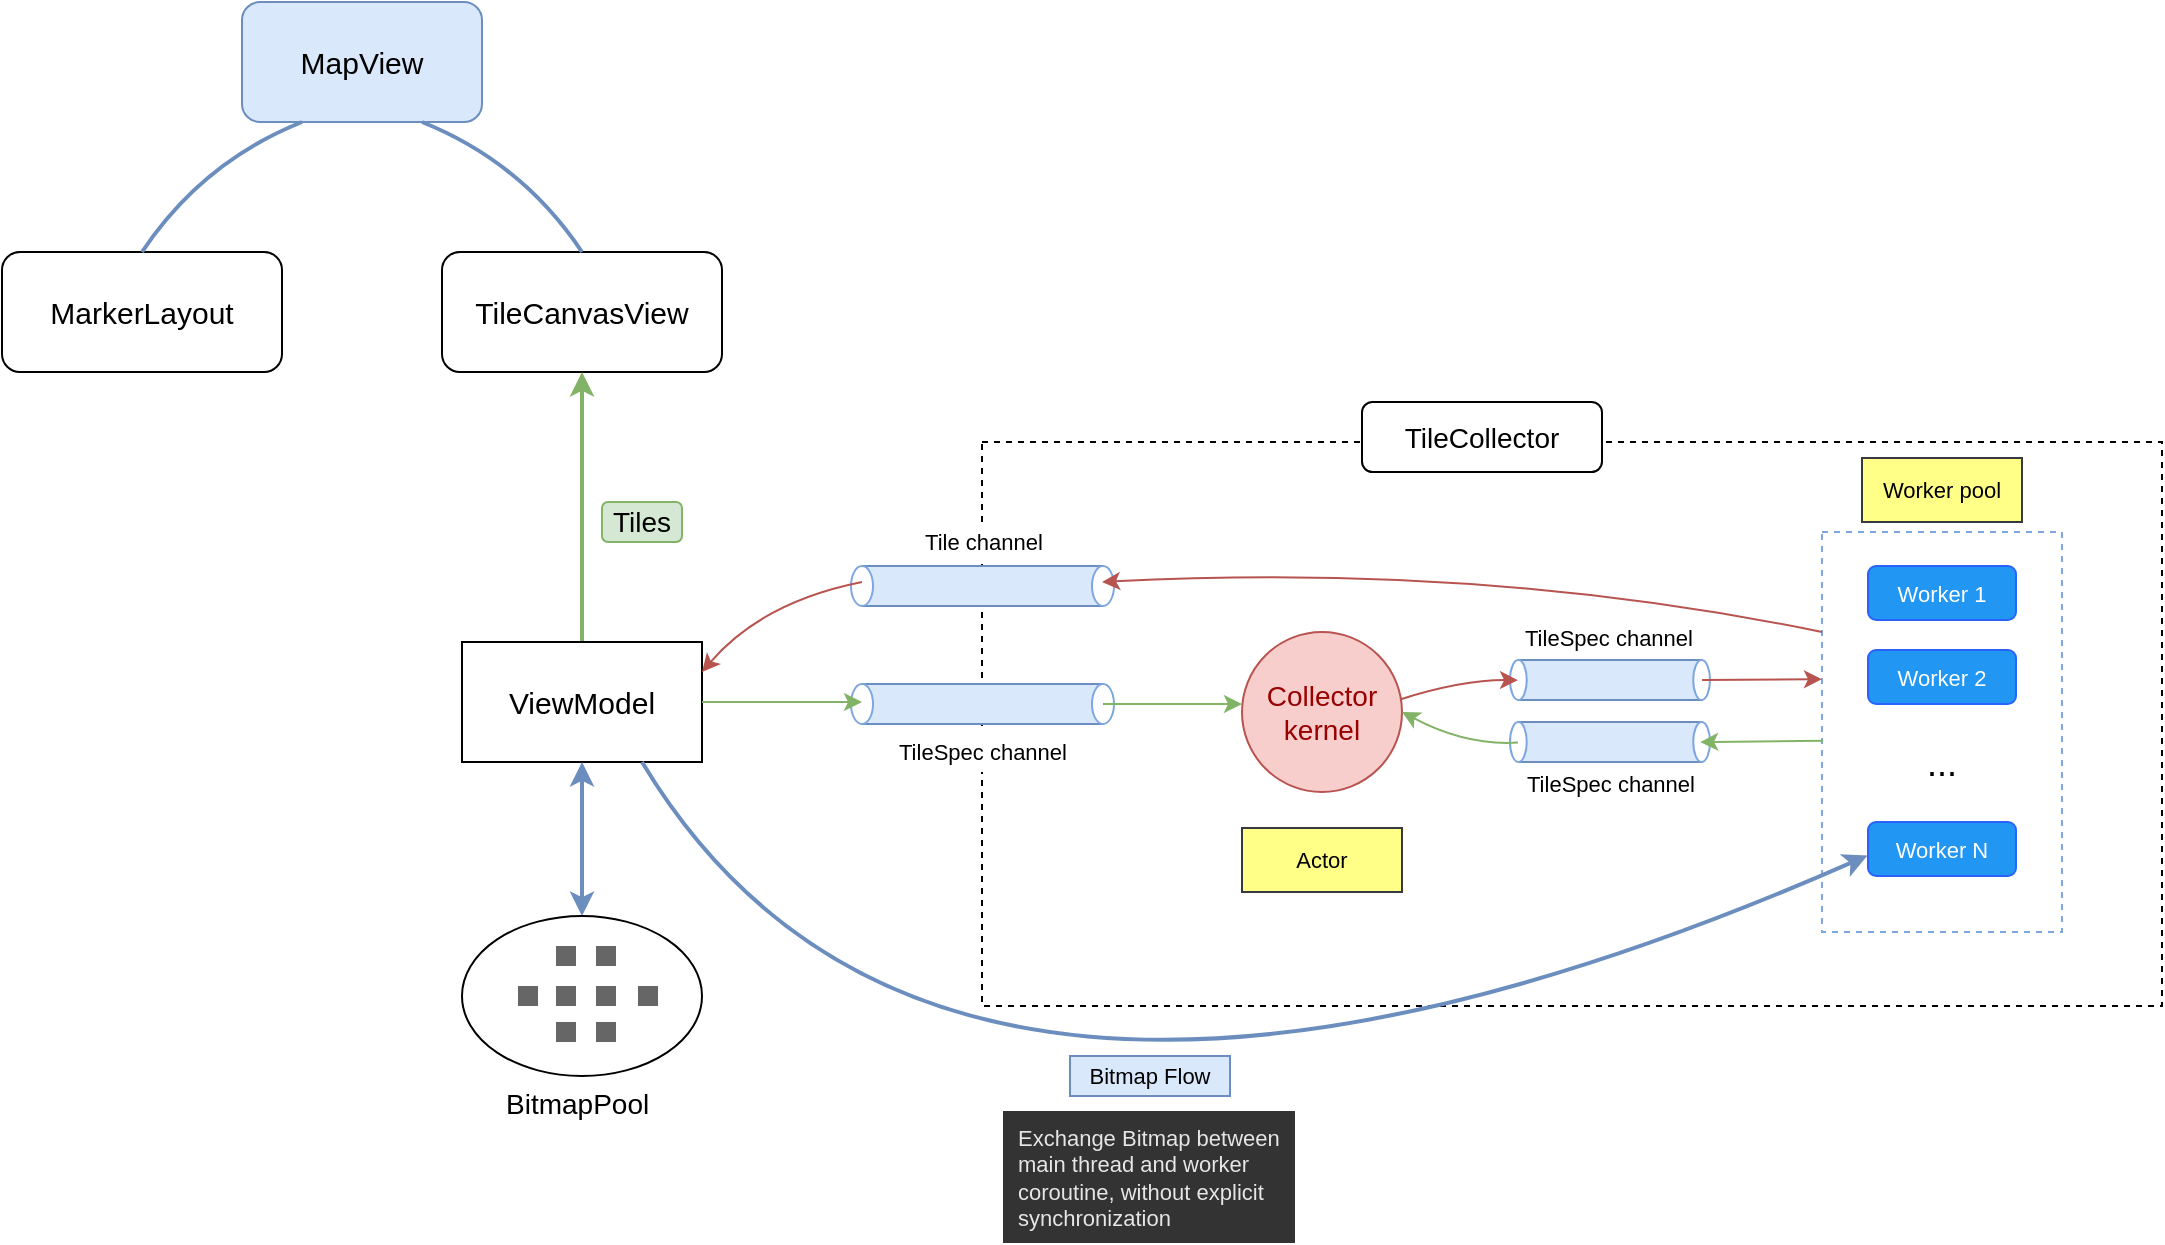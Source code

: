 <mxfile version="12.2.4" type="device" pages="1"><diagram name="Page-1" id="b33cb84f-bf7a-9ccf-f142-242d16432e5d"><mxGraphModel dx="1653" dy="945" grid="1" gridSize="10" guides="1" tooltips="1" connect="1" arrows="1" fold="1" page="1" pageScale="1.5" pageWidth="1169" pageHeight="826" background="#ffffff" math="0" shadow="0"><root><mxCell id="0" style=";html=1;"/><mxCell id="1" style=";html=1;" parent="0"/><mxCell id="uWpwz28FaIyUqnYT2B8f-2" value="&lt;font style=&quot;font-size: 15px&quot;&gt;MapView&lt;/font&gt;" style="rounded=1;whiteSpace=wrap;html=1;fillColor=#dae8fc;strokeColor=#6c8ebf;" parent="1" vertex="1"><mxGeometry x="780" y="180" width="120" height="60" as="geometry"/></mxCell><mxCell id="uWpwz28FaIyUqnYT2B8f-3" value="&lt;font style=&quot;font-size: 15px&quot;&gt;TileCanvasView&lt;br&gt;&lt;/font&gt;" style="rounded=1;whiteSpace=wrap;html=1;" parent="1" vertex="1"><mxGeometry x="880" y="305" width="140" height="60" as="geometry"/></mxCell><mxCell id="uWpwz28FaIyUqnYT2B8f-4" value="" style="endArrow=classic;html=1;entryX=0.5;entryY=1;entryDx=0;entryDy=0;exitX=0.5;exitY=0;exitDx=0;exitDy=0;fillColor=#d5e8d4;strokeColor=#82b366;strokeWidth=2;startArrow=none;startFill=0;endFill=1;" parent="1" source="uWpwz28FaIyUqnYT2B8f-8" target="uWpwz28FaIyUqnYT2B8f-3" edge="1"><mxGeometry width="50" height="50" relative="1" as="geometry"><mxPoint x="110" y="1180" as="sourcePoint"/><mxPoint x="160" y="1130" as="targetPoint"/></mxGeometry></mxCell><mxCell id="uWpwz28FaIyUqnYT2B8f-5" value="" style="endArrow=none;html=1;entryX=0.75;entryY=1;entryDx=0;entryDy=0;exitX=0.5;exitY=0;exitDx=0;exitDy=0;curved=1;fillColor=#dae8fc;strokeColor=#6c8ebf;strokeWidth=2;" parent="1" source="uWpwz28FaIyUqnYT2B8f-3" target="uWpwz28FaIyUqnYT2B8f-2" edge="1"><mxGeometry width="50" height="50" relative="1" as="geometry"><mxPoint x="110" y="1250" as="sourcePoint"/><mxPoint x="770" y="650" as="targetPoint"/><Array as="points"><mxPoint x="920" y="260"/></Array></mxGeometry></mxCell><mxCell id="uWpwz28FaIyUqnYT2B8f-8" value="&lt;font style=&quot;font-size: 15px&quot;&gt;ViewModel&lt;/font&gt;&lt;br&gt;" style="rounded=0;whiteSpace=wrap;html=1;" parent="1" vertex="1"><mxGeometry x="890" y="500" width="120" height="60" as="geometry"/></mxCell><mxCell id="uWpwz28FaIyUqnYT2B8f-9" value="Tiles" style="text;html=1;align=center;verticalAlign=middle;whiteSpace=wrap;rounded=1;fontSize=14;fillColor=#d5e8d4;strokeColor=#82b366;" parent="1" vertex="1"><mxGeometry x="960" y="430" width="40" height="20" as="geometry"/></mxCell><mxCell id="uWpwz28FaIyUqnYT2B8f-24" value="BitmapPool&lt;br&gt;" style="text;html=1;resizable=0;points=[];autosize=1;align=left;verticalAlign=top;spacingTop=-4;fontSize=14;" parent="1" vertex="1"><mxGeometry x="910" y="720" width="90" height="20" as="geometry"/></mxCell><mxCell id="uWpwz28FaIyUqnYT2B8f-26" value="" style="endArrow=classic;html=1;strokeWidth=2;fontSize=14;entryX=0.5;entryY=1;entryDx=0;entryDy=0;fillColor=#dae8fc;strokeColor=#6c8ebf;exitX=0.5;exitY=0;exitDx=0;exitDy=0;startArrow=classic;startFill=1;" parent="1" source="uWpwz28FaIyUqnYT2B8f-14" target="uWpwz28FaIyUqnYT2B8f-8" edge="1"><mxGeometry width="50" height="50" relative="1" as="geometry"><mxPoint x="970" y="610" as="sourcePoint"/><mxPoint x="1360.161" y="339.839" as="targetPoint"/></mxGeometry></mxCell><mxCell id="uWpwz28FaIyUqnYT2B8f-27" value="" style="rounded=0;whiteSpace=wrap;html=1;fontSize=14;dashed=1;" parent="1" vertex="1"><mxGeometry x="1150" y="400" width="590" height="282" as="geometry"/></mxCell><mxCell id="uWpwz28FaIyUqnYT2B8f-28" value="TileCollector" style="rounded=1;whiteSpace=wrap;html=1;fontSize=14;" parent="1" vertex="1"><mxGeometry x="1340" y="380" width="120" height="35" as="geometry"/></mxCell><mxCell id="uWpwz28FaIyUqnYT2B8f-18" value="" style="whiteSpace=wrap;html=1;rounded=0;shadow=0;strokeWidth=1;fillColor=#666666;fontSize=24;align=right;strokeColor=none;" parent="1" vertex="1"><mxGeometry x="981" y="657" width="10" height="10" as="geometry"/></mxCell><mxCell id="uWpwz28FaIyUqnYT2B8f-14" value="" style="ellipse;whiteSpace=wrap;html=1;" parent="1" vertex="1"><mxGeometry x="890" y="637" width="120" height="80" as="geometry"/></mxCell><mxCell id="2a5a01dd2e413fbf-12" value="" style="whiteSpace=wrap;html=1;rounded=0;shadow=0;strokeWidth=1;fillColor=#666666;fontSize=24;align=right;strokeColor=none;" parent="1" vertex="1"><mxGeometry x="937" y="652" width="10" height="10" as="geometry"/></mxCell><mxCell id="uWpwz28FaIyUqnYT2B8f-15" value="" style="whiteSpace=wrap;html=1;rounded=0;shadow=0;strokeWidth=1;fillColor=#666666;fontSize=24;align=right;strokeColor=none;" parent="1" vertex="1"><mxGeometry x="957" y="652" width="10" height="10" as="geometry"/></mxCell><mxCell id="uWpwz28FaIyUqnYT2B8f-17" value="" style="whiteSpace=wrap;html=1;rounded=0;shadow=0;strokeWidth=1;fillColor=#666666;fontSize=24;align=right;strokeColor=none;" parent="1" vertex="1"><mxGeometry x="918" y="672" width="10" height="10" as="geometry"/></mxCell><mxCell id="uWpwz28FaIyUqnYT2B8f-19" value="" style="whiteSpace=wrap;html=1;rounded=0;shadow=0;strokeWidth=1;fillColor=#666666;fontSize=24;align=right;strokeColor=none;" parent="1" vertex="1"><mxGeometry x="978" y="672" width="10" height="10" as="geometry"/></mxCell><mxCell id="uWpwz28FaIyUqnYT2B8f-20" value="" style="whiteSpace=wrap;html=1;rounded=0;shadow=0;strokeWidth=1;fillColor=#666666;fontSize=24;align=right;strokeColor=none;" parent="1" vertex="1"><mxGeometry x="937" y="672" width="10" height="10" as="geometry"/></mxCell><mxCell id="uWpwz28FaIyUqnYT2B8f-21" value="" style="whiteSpace=wrap;html=1;rounded=0;shadow=0;strokeWidth=1;fillColor=#666666;fontSize=24;align=right;strokeColor=none;" parent="1" vertex="1"><mxGeometry x="957" y="672" width="10" height="10" as="geometry"/></mxCell><mxCell id="uWpwz28FaIyUqnYT2B8f-22" value="" style="whiteSpace=wrap;html=1;rounded=0;shadow=0;strokeWidth=1;fillColor=#666666;fontSize=24;align=right;strokeColor=none;" parent="1" vertex="1"><mxGeometry x="937" y="690" width="10" height="10" as="geometry"/></mxCell><mxCell id="uWpwz28FaIyUqnYT2B8f-23" value="" style="whiteSpace=wrap;html=1;rounded=0;shadow=0;strokeWidth=1;fillColor=#666666;fontSize=24;align=right;strokeColor=none;" parent="1" vertex="1"><mxGeometry x="957" y="690" width="10" height="10" as="geometry"/></mxCell><mxCell id="uWpwz28FaIyUqnYT2B8f-44" value="" style="group" parent="1" vertex="1" connectable="0"><mxGeometry x="1084.5" y="521" width="131.5" height="20" as="geometry"/></mxCell><mxCell id="uWpwz28FaIyUqnYT2B8f-41" value="" style="rounded=0;whiteSpace=wrap;html=1;fillColor=#dae8fc;strokeColor=#6c8ebf;" parent="uWpwz28FaIyUqnYT2B8f-44" vertex="1"><mxGeometry x="6" width="120" height="20" as="geometry"/></mxCell><mxCell id="uWpwz28FaIyUqnYT2B8f-38" value="" style="ellipse;whiteSpace=wrap;html=1;rounded=1;fontSize=14;strokeColor=#7EA6E0;" parent="uWpwz28FaIyUqnYT2B8f-44" vertex="1"><mxGeometry width="11" height="20" as="geometry"/></mxCell><mxCell id="uWpwz28FaIyUqnYT2B8f-43" value="" style="ellipse;whiteSpace=wrap;html=1;rounded=1;fontSize=14;strokeColor=#7EA6E0;" parent="uWpwz28FaIyUqnYT2B8f-44" vertex="1"><mxGeometry x="120.5" width="11" height="20" as="geometry"/></mxCell><mxCell id="uWpwz28FaIyUqnYT2B8f-45" value="&lt;font color=&quot;#990000&quot;&gt;Collector&lt;br&gt;kernel&lt;br&gt;&lt;/font&gt;" style="ellipse;whiteSpace=wrap;html=1;aspect=fixed;rounded=1;fillColor=#f8cecc;fontSize=14;strokeColor=#b85450;" parent="1" vertex="1"><mxGeometry x="1280" y="495" width="80" height="80" as="geometry"/></mxCell><mxCell id="uWpwz28FaIyUqnYT2B8f-51" value="" style="group" parent="1" vertex="1" connectable="0"><mxGeometry x="1084.5" y="462" width="131.5" height="20" as="geometry"/></mxCell><mxCell id="uWpwz28FaIyUqnYT2B8f-52" value="" style="rounded=0;whiteSpace=wrap;html=1;fillColor=#dae8fc;strokeColor=#6c8ebf;" parent="uWpwz28FaIyUqnYT2B8f-51" vertex="1"><mxGeometry x="6" width="120" height="20" as="geometry"/></mxCell><mxCell id="uWpwz28FaIyUqnYT2B8f-53" value="" style="ellipse;whiteSpace=wrap;html=1;rounded=1;fontSize=14;strokeColor=#7EA6E0;" parent="uWpwz28FaIyUqnYT2B8f-51" vertex="1"><mxGeometry width="11" height="20" as="geometry"/></mxCell><mxCell id="uWpwz28FaIyUqnYT2B8f-54" value="" style="ellipse;whiteSpace=wrap;html=1;rounded=1;fontSize=14;strokeColor=#7EA6E0;" parent="uWpwz28FaIyUqnYT2B8f-51" vertex="1"><mxGeometry x="120.5" width="11" height="20" as="geometry"/></mxCell><mxCell id="uWpwz28FaIyUqnYT2B8f-58" value="TileSpec channel" style="text;html=1;align=center;verticalAlign=middle;whiteSpace=wrap;rounded=0;fontSize=11;fillColor=#ffffff;gradientColor=#ffffff;" parent="1" vertex="1"><mxGeometry x="1100.5" y="545" width="99" height="20" as="geometry"/></mxCell><mxCell id="uWpwz28FaIyUqnYT2B8f-59" value="&lt;font style=&quot;font-size: 11px;&quot;&gt;Tile channel&lt;/font&gt;" style="text;html=1;align=center;verticalAlign=middle;whiteSpace=wrap;rounded=0;fontSize=11;fillColor=#ffffff;" parent="1" vertex="1"><mxGeometry x="1110.5" y="440" width="80" height="20" as="geometry"/></mxCell><mxCell id="uWpwz28FaIyUqnYT2B8f-61" value="" style="rounded=0;whiteSpace=wrap;html=1;strokeColor=#7EA6E0;fillColor=#ffffff;gradientColor=#ffffff;fontSize=11;dashed=1;" parent="1" vertex="1"><mxGeometry x="1570" y="445" width="120" height="200" as="geometry"/></mxCell><mxCell id="uWpwz28FaIyUqnYT2B8f-64" value="Actor" style="rounded=0;whiteSpace=wrap;html=1;strokeColor=#36393d;fillColor=#ffff88;fontSize=11;" parent="1" vertex="1"><mxGeometry x="1280" y="593" width="80" height="32" as="geometry"/></mxCell><mxCell id="uWpwz28FaIyUqnYT2B8f-65" value="Worker pool" style="rounded=0;whiteSpace=wrap;html=1;strokeColor=#36393d;fillColor=#ffff88;fontSize=11;" parent="1" vertex="1"><mxGeometry x="1590" y="408" width="80" height="32" as="geometry"/></mxCell><mxCell id="uWpwz28FaIyUqnYT2B8f-66" value="" style="group" parent="1" vertex="1" connectable="0"><mxGeometry x="1414" y="509" width="100" height="20" as="geometry"/></mxCell><mxCell id="uWpwz28FaIyUqnYT2B8f-67" value="" style="rounded=0;whiteSpace=wrap;html=1;fillColor=#dae8fc;strokeColor=#6c8ebf;" parent="uWpwz28FaIyUqnYT2B8f-66" vertex="1"><mxGeometry x="4.563" width="91.255" height="20" as="geometry"/></mxCell><mxCell id="uWpwz28FaIyUqnYT2B8f-68" value="" style="ellipse;whiteSpace=wrap;html=1;rounded=1;fontSize=14;strokeColor=#7EA6E0;" parent="uWpwz28FaIyUqnYT2B8f-66" vertex="1"><mxGeometry width="8.365" height="20" as="geometry"/></mxCell><mxCell id="uWpwz28FaIyUqnYT2B8f-69" value="" style="ellipse;whiteSpace=wrap;html=1;rounded=1;fontSize=14;strokeColor=#7EA6E0;" parent="uWpwz28FaIyUqnYT2B8f-66" vertex="1"><mxGeometry x="91.635" width="8.365" height="20" as="geometry"/></mxCell><mxCell id="uWpwz28FaIyUqnYT2B8f-70" value="" style="group" parent="1" vertex="1" connectable="0"><mxGeometry x="1414" y="540" width="100" height="20" as="geometry"/></mxCell><mxCell id="uWpwz28FaIyUqnYT2B8f-71" value="" style="rounded=0;whiteSpace=wrap;html=1;fillColor=#dae8fc;strokeColor=#6c8ebf;" parent="uWpwz28FaIyUqnYT2B8f-70" vertex="1"><mxGeometry x="4.563" width="91.255" height="20" as="geometry"/></mxCell><mxCell id="uWpwz28FaIyUqnYT2B8f-72" value="" style="ellipse;whiteSpace=wrap;html=1;rounded=1;fontSize=14;strokeColor=#7EA6E0;" parent="uWpwz28FaIyUqnYT2B8f-70" vertex="1"><mxGeometry width="8.365" height="20" as="geometry"/></mxCell><mxCell id="uWpwz28FaIyUqnYT2B8f-73" value="" style="ellipse;whiteSpace=wrap;html=1;rounded=1;fontSize=14;strokeColor=#7EA6E0;" parent="uWpwz28FaIyUqnYT2B8f-70" vertex="1"><mxGeometry x="91.635" width="8.365" height="20" as="geometry"/></mxCell><mxCell id="uWpwz28FaIyUqnYT2B8f-74" value="" style="curved=1;endArrow=classic;html=1;strokeWidth=1;fontSize=14;entryX=0;entryY=0.5;entryDx=0;entryDy=0;exitX=0.988;exitY=0.372;exitDx=0;exitDy=0;fillColor=#f8cecc;strokeColor=#b85450;exitPerimeter=0;" parent="1" edge="1"><mxGeometry width="50" height="50" relative="1" as="geometry"><mxPoint x="1359.029" y="528.728" as="sourcePoint"/><mxPoint x="1418.015" y="519.068" as="targetPoint"/><Array as="points"><mxPoint x="1390" y="519"/></Array></mxGeometry></mxCell><mxCell id="uWpwz28FaIyUqnYT2B8f-75" value="TileSpec channel" style="text;html=1;align=center;verticalAlign=middle;whiteSpace=wrap;rounded=0;fontSize=11;fillColor=#ffffff;gradientColor=#ffffff;" parent="1" vertex="1"><mxGeometry x="1414" y="488" width="99" height="20" as="geometry"/></mxCell><mxCell id="uWpwz28FaIyUqnYT2B8f-76" value="TileSpec channel" style="text;html=1;align=center;verticalAlign=middle;whiteSpace=wrap;rounded=0;fontSize=11;fillColor=#ffffff;gradientColor=#ffffff;" parent="1" vertex="1"><mxGeometry x="1414.5" y="561" width="99" height="20" as="geometry"/></mxCell><mxCell id="uWpwz28FaIyUqnYT2B8f-77" value="" style="curved=1;endArrow=classic;html=1;strokeWidth=1;fontSize=14;fillColor=#d5e8d4;strokeColor=#82b366;entryX=1;entryY=0.5;entryDx=0;entryDy=0;" parent="1" target="uWpwz28FaIyUqnYT2B8f-45" edge="1"><mxGeometry width="50" height="50" relative="1" as="geometry"><mxPoint x="1418.002" y="550.27" as="sourcePoint"/><mxPoint x="1364.777" y="538.32" as="targetPoint"/><Array as="points"><mxPoint x="1392" y="552"/></Array></mxGeometry></mxCell><mxCell id="uWpwz28FaIyUqnYT2B8f-79" value="" style="endArrow=none;html=1;strokeWidth=1;fontSize=11;entryX=0.005;entryY=0.522;entryDx=0;entryDy=0;entryPerimeter=0;exitX=1;exitY=0.5;exitDx=0;exitDy=0;fillColor=#d5e8d4;strokeColor=#82b366;startArrow=classic;startFill=1;endFill=0;" parent="1" target="uWpwz28FaIyUqnYT2B8f-61" edge="1"><mxGeometry width="50" height="50" relative="1" as="geometry"><mxPoint x="1509.07" y="550.023" as="sourcePoint"/><mxPoint x="1564.651" y="549.558" as="targetPoint"/></mxGeometry></mxCell><mxCell id="uWpwz28FaIyUqnYT2B8f-81" value="" style="endArrow=none;html=1;strokeWidth=1;fontSize=11;fillColor=#f8cecc;strokeColor=#b85450;entryX=1;entryY=0.5;entryDx=0;entryDy=0;exitX=0;exitY=0.368;exitDx=0;exitDy=0;exitPerimeter=0;startArrow=classic;startFill=1;endFill=0;" parent="1" source="uWpwz28FaIyUqnYT2B8f-61" edge="1"><mxGeometry width="50" height="50" relative="1" as="geometry"><mxPoint x="1567.129" y="518.548" as="sourcePoint"/><mxPoint x="1510.032" y="519.032" as="targetPoint"/></mxGeometry></mxCell><mxCell id="uWpwz28FaIyUqnYT2B8f-84" value="Worker 1" style="rounded=1;whiteSpace=wrap;html=1;strokeColor=#2962FF;fillColor=#2196F3;fontSize=11;fontColor=#ffffff;" parent="1" vertex="1"><mxGeometry x="1593" y="462" width="74" height="27" as="geometry"/></mxCell><mxCell id="uWpwz28FaIyUqnYT2B8f-85" value="Worker 2" style="rounded=1;whiteSpace=wrap;html=1;strokeColor=#2962FF;fillColor=#2196F3;fontSize=11;fontColor=#ffffff;" parent="1" vertex="1"><mxGeometry x="1593" y="504" width="74" height="27" as="geometry"/></mxCell><mxCell id="uWpwz28FaIyUqnYT2B8f-86" value="Worker N" style="rounded=1;whiteSpace=wrap;html=1;strokeColor=#2962FF;fillColor=#2196F3;fontSize=11;fontColor=#ffffff;" parent="1" vertex="1"><mxGeometry x="1593" y="590" width="74" height="27" as="geometry"/></mxCell><mxCell id="uWpwz28FaIyUqnYT2B8f-87" value="&lt;font style=&quot;font-size: 18px&quot;&gt;...&lt;/font&gt;" style="text;html=1;strokeColor=none;fillColor=none;align=center;verticalAlign=middle;whiteSpace=wrap;rounded=0;fontSize=11;" parent="1" vertex="1"><mxGeometry x="1610" y="550.5" width="40" height="20" as="geometry"/></mxCell><mxCell id="uWpwz28FaIyUqnYT2B8f-88" value="" style="endArrow=classic;html=1;strokeWidth=2;fontSize=11;entryX=-0.003;entryY=0.621;entryDx=0;entryDy=0;entryPerimeter=0;exitX=0.75;exitY=1;exitDx=0;exitDy=0;curved=1;fillColor=#dae8fc;strokeColor=#6c8ebf;" parent="1" source="uWpwz28FaIyUqnYT2B8f-8" target="uWpwz28FaIyUqnYT2B8f-86" edge="1"><mxGeometry width="50" height="50" relative="1" as="geometry"><mxPoint x="1030" y="710" as="sourcePoint"/><mxPoint x="1080" y="660" as="targetPoint"/><Array as="points"><mxPoint x="1130" y="810"/></Array></mxGeometry></mxCell><mxCell id="uWpwz28FaIyUqnYT2B8f-89" value="Bitmap Flow" style="text;html=1;strokeColor=#6c8ebf;fillColor=#dae8fc;align=center;verticalAlign=middle;whiteSpace=wrap;rounded=0;fontSize=11;" parent="1" vertex="1"><mxGeometry x="1194" y="707" width="80" height="20" as="geometry"/></mxCell><mxCell id="uWpwz28FaIyUqnYT2B8f-90" value="&lt;div style=&quot;text-align: left&quot;&gt;&lt;font color=&quot;#e6e6e6&quot;&gt;&lt;span&gt;Exchange Bitmap&amp;nbsp;&lt;/span&gt;&lt;span&gt;between main thread and worker coroutine, without explicit synchronization&lt;/span&gt;&lt;/font&gt;&lt;/div&gt;" style="text;html=1;strokeColor=#333333;fillColor=#333333;align=center;verticalAlign=middle;whiteSpace=wrap;rounded=0;fontSize=11;fontColor=#333333;spacingLeft=6;" parent="1" vertex="1"><mxGeometry x="1161" y="735" width="145" height="65" as="geometry"/></mxCell><mxCell id="pbnOeG9J59A1iya28iAz-4" value="" style="endArrow=classic;html=1;entryX=0.455;entryY=0.4;entryDx=0;entryDy=0;entryPerimeter=0;exitX=0;exitY=0.25;exitDx=0;exitDy=0;curved=1;fillColor=#f8cecc;strokeColor=#b85450;" parent="1" source="uWpwz28FaIyUqnYT2B8f-61" target="uWpwz28FaIyUqnYT2B8f-54" edge="1"><mxGeometry width="50" height="50" relative="1" as="geometry"><mxPoint x="1270" y="500" as="sourcePoint"/><mxPoint x="1320" y="450" as="targetPoint"/><Array as="points"><mxPoint x="1400" y="460"/></Array></mxGeometry></mxCell><mxCell id="pbnOeG9J59A1iya28iAz-5" value="" style="endArrow=classic;html=1;exitX=0.5;exitY=0.4;exitDx=0;exitDy=0;exitPerimeter=0;entryX=1;entryY=0.25;entryDx=0;entryDy=0;fillColor=#f8cecc;strokeColor=#b85450;curved=1;" parent="1" source="uWpwz28FaIyUqnYT2B8f-53" target="uWpwz28FaIyUqnYT2B8f-8" edge="1"><mxGeometry width="50" height="50" relative="1" as="geometry"><mxPoint x="1040" y="550" as="sourcePoint"/><mxPoint x="1090" y="500" as="targetPoint"/><Array as="points"><mxPoint x="1040" y="480"/></Array></mxGeometry></mxCell><mxCell id="pbnOeG9J59A1iya28iAz-6" value="" style="endArrow=classic;html=1;entryX=0.5;entryY=0.45;entryDx=0;entryDy=0;entryPerimeter=0;exitX=1;exitY=0.5;exitDx=0;exitDy=0;fillColor=#d5e8d4;strokeColor=#82b366;" parent="1" source="uWpwz28FaIyUqnYT2B8f-8" target="uWpwz28FaIyUqnYT2B8f-38" edge="1"><mxGeometry width="50" height="50" relative="1" as="geometry"><mxPoint x="1040" y="590" as="sourcePoint"/><mxPoint x="1090" y="540" as="targetPoint"/></mxGeometry></mxCell><mxCell id="pbnOeG9J59A1iya28iAz-7" value="" style="endArrow=classic;html=1;exitX=1;exitY=0.5;exitDx=0;exitDy=0;fillColor=#d5e8d4;strokeColor=#82b366;" parent="1" edge="1"><mxGeometry width="50" height="50" relative="1" as="geometry"><mxPoint x="1210.5" y="531" as="sourcePoint"/><mxPoint x="1280" y="531" as="targetPoint"/></mxGeometry></mxCell><mxCell id="pbnOeG9J59A1iya28iAz-8" value="&lt;font style=&quot;font-size: 15px&quot;&gt;MarkerLayout&lt;br&gt;&lt;/font&gt;" style="rounded=1;whiteSpace=wrap;html=1;" parent="1" vertex="1"><mxGeometry x="660" y="305" width="140" height="60" as="geometry"/></mxCell><mxCell id="pbnOeG9J59A1iya28iAz-9" value="" style="endArrow=none;html=1;entryX=0.25;entryY=1;entryDx=0;entryDy=0;exitX=0.5;exitY=0;exitDx=0;exitDy=0;fillColor=#dae8fc;strokeColor=#6c8ebf;strokeWidth=2;curved=1;" parent="1" source="pbnOeG9J59A1iya28iAz-8" target="uWpwz28FaIyUqnYT2B8f-2" edge="1"><mxGeometry width="50" height="50" relative="1" as="geometry"><mxPoint x="770" y="310" as="sourcePoint"/><mxPoint x="820" y="260" as="targetPoint"/><Array as="points"><mxPoint x="760" y="260"/></Array></mxGeometry></mxCell></root></mxGraphModel></diagram></mxfile>
